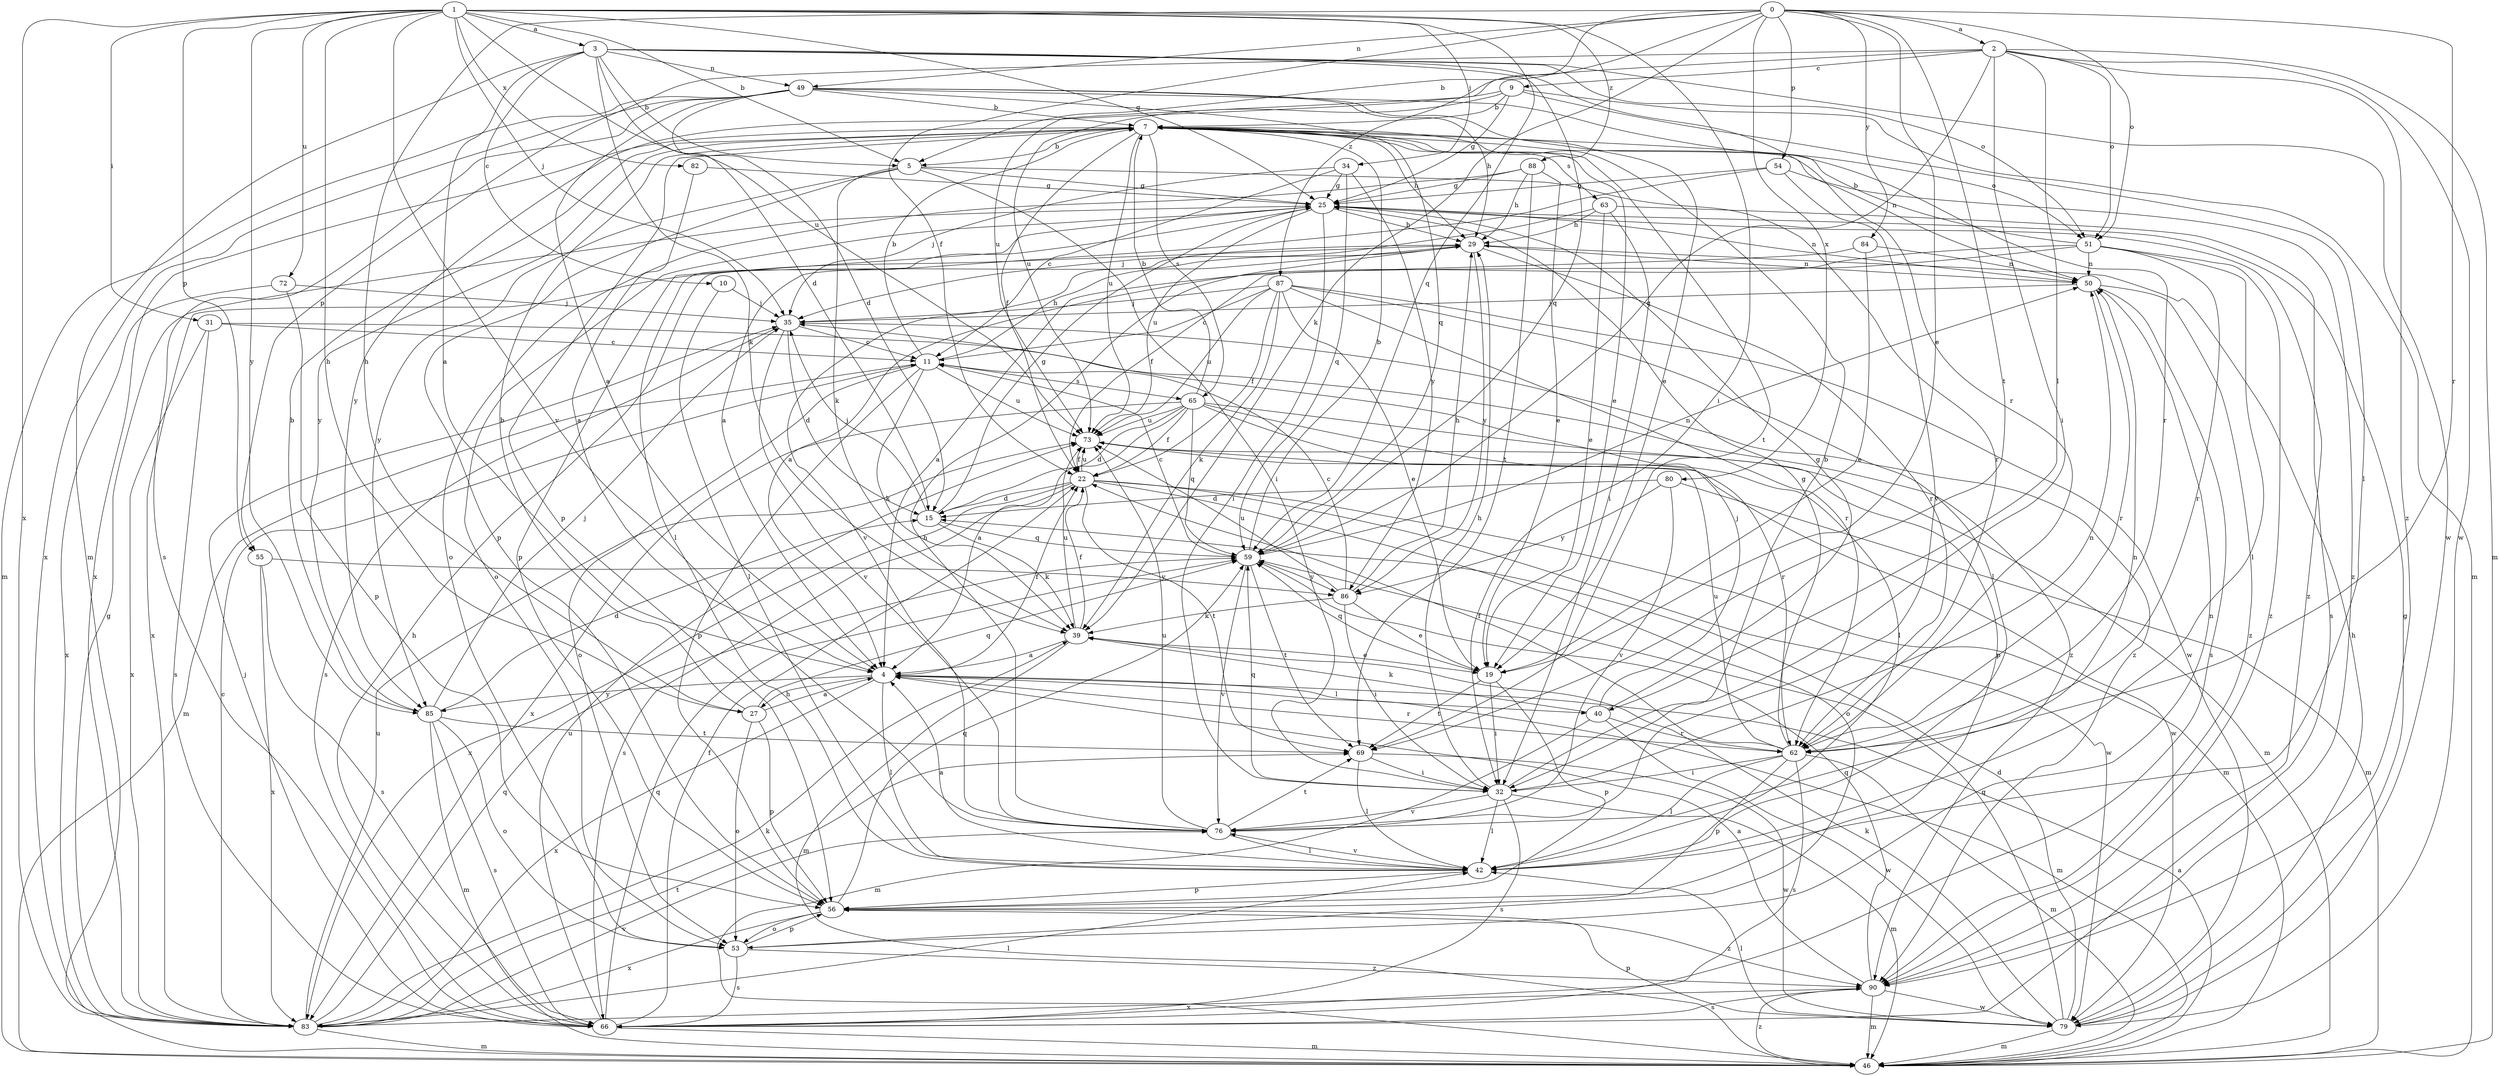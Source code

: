 strict digraph  {
0;
1;
2;
3;
4;
5;
7;
9;
10;
11;
15;
19;
22;
25;
27;
29;
31;
32;
34;
35;
39;
40;
42;
46;
49;
50;
51;
53;
54;
55;
56;
59;
62;
63;
65;
66;
69;
72;
73;
76;
79;
80;
82;
83;
84;
85;
86;
87;
88;
90;
0 -> 2  [label=a];
0 -> 5  [label=b];
0 -> 19  [label=e];
0 -> 22  [label=f];
0 -> 27  [label=h];
0 -> 39  [label=k];
0 -> 49  [label=n];
0 -> 51  [label=o];
0 -> 54  [label=p];
0 -> 62  [label=r];
0 -> 69  [label=t];
0 -> 80  [label=x];
0 -> 84  [label=y];
0 -> 87  [label=z];
1 -> 3  [label=a];
1 -> 5  [label=b];
1 -> 25  [label=g];
1 -> 27  [label=h];
1 -> 31  [label=i];
1 -> 32  [label=i];
1 -> 34  [label=j];
1 -> 35  [label=j];
1 -> 55  [label=p];
1 -> 59  [label=q];
1 -> 72  [label=u];
1 -> 73  [label=u];
1 -> 76  [label=v];
1 -> 82  [label=x];
1 -> 83  [label=x];
1 -> 85  [label=y];
1 -> 88  [label=z];
2 -> 9  [label=c];
2 -> 32  [label=i];
2 -> 40  [label=l];
2 -> 46  [label=m];
2 -> 51  [label=o];
2 -> 55  [label=p];
2 -> 59  [label=q];
2 -> 73  [label=u];
2 -> 79  [label=w];
2 -> 90  [label=z];
3 -> 4  [label=a];
3 -> 5  [label=b];
3 -> 10  [label=c];
3 -> 15  [label=d];
3 -> 39  [label=k];
3 -> 46  [label=m];
3 -> 49  [label=n];
3 -> 51  [label=o];
3 -> 59  [label=q];
3 -> 62  [label=r];
3 -> 79  [label=w];
4 -> 22  [label=f];
4 -> 27  [label=h];
4 -> 40  [label=l];
4 -> 42  [label=l];
4 -> 46  [label=m];
4 -> 62  [label=r];
4 -> 83  [label=x];
4 -> 85  [label=y];
5 -> 25  [label=g];
5 -> 32  [label=i];
5 -> 39  [label=k];
5 -> 56  [label=p];
5 -> 62  [label=r];
5 -> 85  [label=y];
7 -> 5  [label=b];
7 -> 19  [label=e];
7 -> 22  [label=f];
7 -> 29  [label=h];
7 -> 50  [label=n];
7 -> 51  [label=o];
7 -> 56  [label=p];
7 -> 63  [label=s];
7 -> 65  [label=s];
7 -> 69  [label=t];
7 -> 73  [label=u];
7 -> 83  [label=x];
7 -> 85  [label=y];
9 -> 7  [label=b];
9 -> 25  [label=g];
9 -> 42  [label=l];
9 -> 46  [label=m];
9 -> 73  [label=u];
9 -> 85  [label=y];
10 -> 35  [label=j];
10 -> 42  [label=l];
11 -> 7  [label=b];
11 -> 29  [label=h];
11 -> 39  [label=k];
11 -> 46  [label=m];
11 -> 53  [label=o];
11 -> 56  [label=p];
11 -> 65  [label=s];
11 -> 73  [label=u];
15 -> 25  [label=g];
15 -> 35  [label=j];
15 -> 39  [label=k];
15 -> 59  [label=q];
19 -> 32  [label=i];
19 -> 56  [label=p];
19 -> 59  [label=q];
19 -> 69  [label=t];
22 -> 15  [label=d];
22 -> 46  [label=m];
22 -> 53  [label=o];
22 -> 66  [label=s];
22 -> 69  [label=t];
22 -> 73  [label=u];
22 -> 79  [label=w];
22 -> 83  [label=x];
25 -> 29  [label=h];
25 -> 32  [label=i];
25 -> 42  [label=l];
25 -> 50  [label=n];
25 -> 53  [label=o];
25 -> 56  [label=p];
25 -> 73  [label=u];
25 -> 90  [label=z];
27 -> 4  [label=a];
27 -> 7  [label=b];
27 -> 53  [label=o];
27 -> 56  [label=p];
27 -> 59  [label=q];
29 -> 50  [label=n];
29 -> 62  [label=r];
29 -> 76  [label=v];
29 -> 83  [label=x];
29 -> 86  [label=y];
31 -> 11  [label=c];
31 -> 66  [label=s];
31 -> 83  [label=x];
31 -> 90  [label=z];
32 -> 7  [label=b];
32 -> 29  [label=h];
32 -> 42  [label=l];
32 -> 46  [label=m];
32 -> 50  [label=n];
32 -> 59  [label=q];
32 -> 66  [label=s];
32 -> 76  [label=v];
34 -> 11  [label=c];
34 -> 25  [label=g];
34 -> 35  [label=j];
34 -> 59  [label=q];
34 -> 86  [label=y];
35 -> 11  [label=c];
35 -> 15  [label=d];
35 -> 66  [label=s];
35 -> 76  [label=v];
35 -> 90  [label=z];
39 -> 4  [label=a];
39 -> 19  [label=e];
39 -> 22  [label=f];
39 -> 46  [label=m];
39 -> 73  [label=u];
40 -> 25  [label=g];
40 -> 35  [label=j];
40 -> 39  [label=k];
40 -> 46  [label=m];
40 -> 62  [label=r];
40 -> 79  [label=w];
42 -> 4  [label=a];
42 -> 56  [label=p];
42 -> 76  [label=v];
46 -> 4  [label=a];
46 -> 90  [label=z];
49 -> 4  [label=a];
49 -> 7  [label=b];
49 -> 15  [label=d];
49 -> 19  [label=e];
49 -> 29  [label=h];
49 -> 46  [label=m];
49 -> 59  [label=q];
49 -> 62  [label=r];
49 -> 66  [label=s];
49 -> 83  [label=x];
50 -> 35  [label=j];
50 -> 62  [label=r];
50 -> 66  [label=s];
50 -> 90  [label=z];
51 -> 4  [label=a];
51 -> 7  [label=b];
51 -> 22  [label=f];
51 -> 42  [label=l];
51 -> 50  [label=n];
51 -> 62  [label=r];
51 -> 90  [label=z];
53 -> 50  [label=n];
53 -> 56  [label=p];
53 -> 66  [label=s];
53 -> 90  [label=z];
54 -> 4  [label=a];
54 -> 25  [label=g];
54 -> 76  [label=v];
54 -> 90  [label=z];
55 -> 66  [label=s];
55 -> 83  [label=x];
55 -> 86  [label=y];
56 -> 53  [label=o];
56 -> 59  [label=q];
56 -> 83  [label=x];
56 -> 90  [label=z];
59 -> 7  [label=b];
59 -> 11  [label=c];
59 -> 50  [label=n];
59 -> 69  [label=t];
59 -> 76  [label=v];
59 -> 86  [label=y];
62 -> 22  [label=f];
62 -> 25  [label=g];
62 -> 32  [label=i];
62 -> 42  [label=l];
62 -> 46  [label=m];
62 -> 56  [label=p];
62 -> 66  [label=s];
62 -> 73  [label=u];
63 -> 19  [label=e];
63 -> 29  [label=h];
63 -> 32  [label=i];
63 -> 35  [label=j];
63 -> 66  [label=s];
65 -> 4  [label=a];
65 -> 7  [label=b];
65 -> 15  [label=d];
65 -> 22  [label=f];
65 -> 42  [label=l];
65 -> 56  [label=p];
65 -> 59  [label=q];
65 -> 62  [label=r];
65 -> 73  [label=u];
65 -> 83  [label=x];
66 -> 22  [label=f];
66 -> 29  [label=h];
66 -> 35  [label=j];
66 -> 46  [label=m];
66 -> 59  [label=q];
66 -> 73  [label=u];
69 -> 32  [label=i];
69 -> 42  [label=l];
69 -> 79  [label=w];
72 -> 35  [label=j];
72 -> 56  [label=p];
72 -> 83  [label=x];
73 -> 22  [label=f];
73 -> 46  [label=m];
73 -> 79  [label=w];
76 -> 29  [label=h];
76 -> 42  [label=l];
76 -> 50  [label=n];
76 -> 69  [label=t];
76 -> 73  [label=u];
79 -> 15  [label=d];
79 -> 25  [label=g];
79 -> 29  [label=h];
79 -> 39  [label=k];
79 -> 42  [label=l];
79 -> 46  [label=m];
79 -> 56  [label=p];
79 -> 59  [label=q];
80 -> 15  [label=d];
80 -> 46  [label=m];
80 -> 76  [label=v];
80 -> 86  [label=y];
82 -> 4  [label=a];
82 -> 25  [label=g];
83 -> 11  [label=c];
83 -> 25  [label=g];
83 -> 39  [label=k];
83 -> 42  [label=l];
83 -> 46  [label=m];
83 -> 59  [label=q];
83 -> 69  [label=t];
83 -> 73  [label=u];
83 -> 76  [label=v];
84 -> 4  [label=a];
84 -> 19  [label=e];
84 -> 50  [label=n];
85 -> 7  [label=b];
85 -> 15  [label=d];
85 -> 35  [label=j];
85 -> 46  [label=m];
85 -> 53  [label=o];
85 -> 66  [label=s];
85 -> 69  [label=t];
86 -> 11  [label=c];
86 -> 19  [label=e];
86 -> 29  [label=h];
86 -> 32  [label=i];
86 -> 39  [label=k];
86 -> 73  [label=u];
87 -> 11  [label=c];
87 -> 19  [label=e];
87 -> 22  [label=f];
87 -> 35  [label=j];
87 -> 39  [label=k];
87 -> 42  [label=l];
87 -> 62  [label=r];
87 -> 73  [label=u];
87 -> 79  [label=w];
88 -> 19  [label=e];
88 -> 25  [label=g];
88 -> 29  [label=h];
88 -> 53  [label=o];
88 -> 69  [label=t];
90 -> 4  [label=a];
90 -> 46  [label=m];
90 -> 59  [label=q];
90 -> 66  [label=s];
90 -> 79  [label=w];
90 -> 83  [label=x];
}
